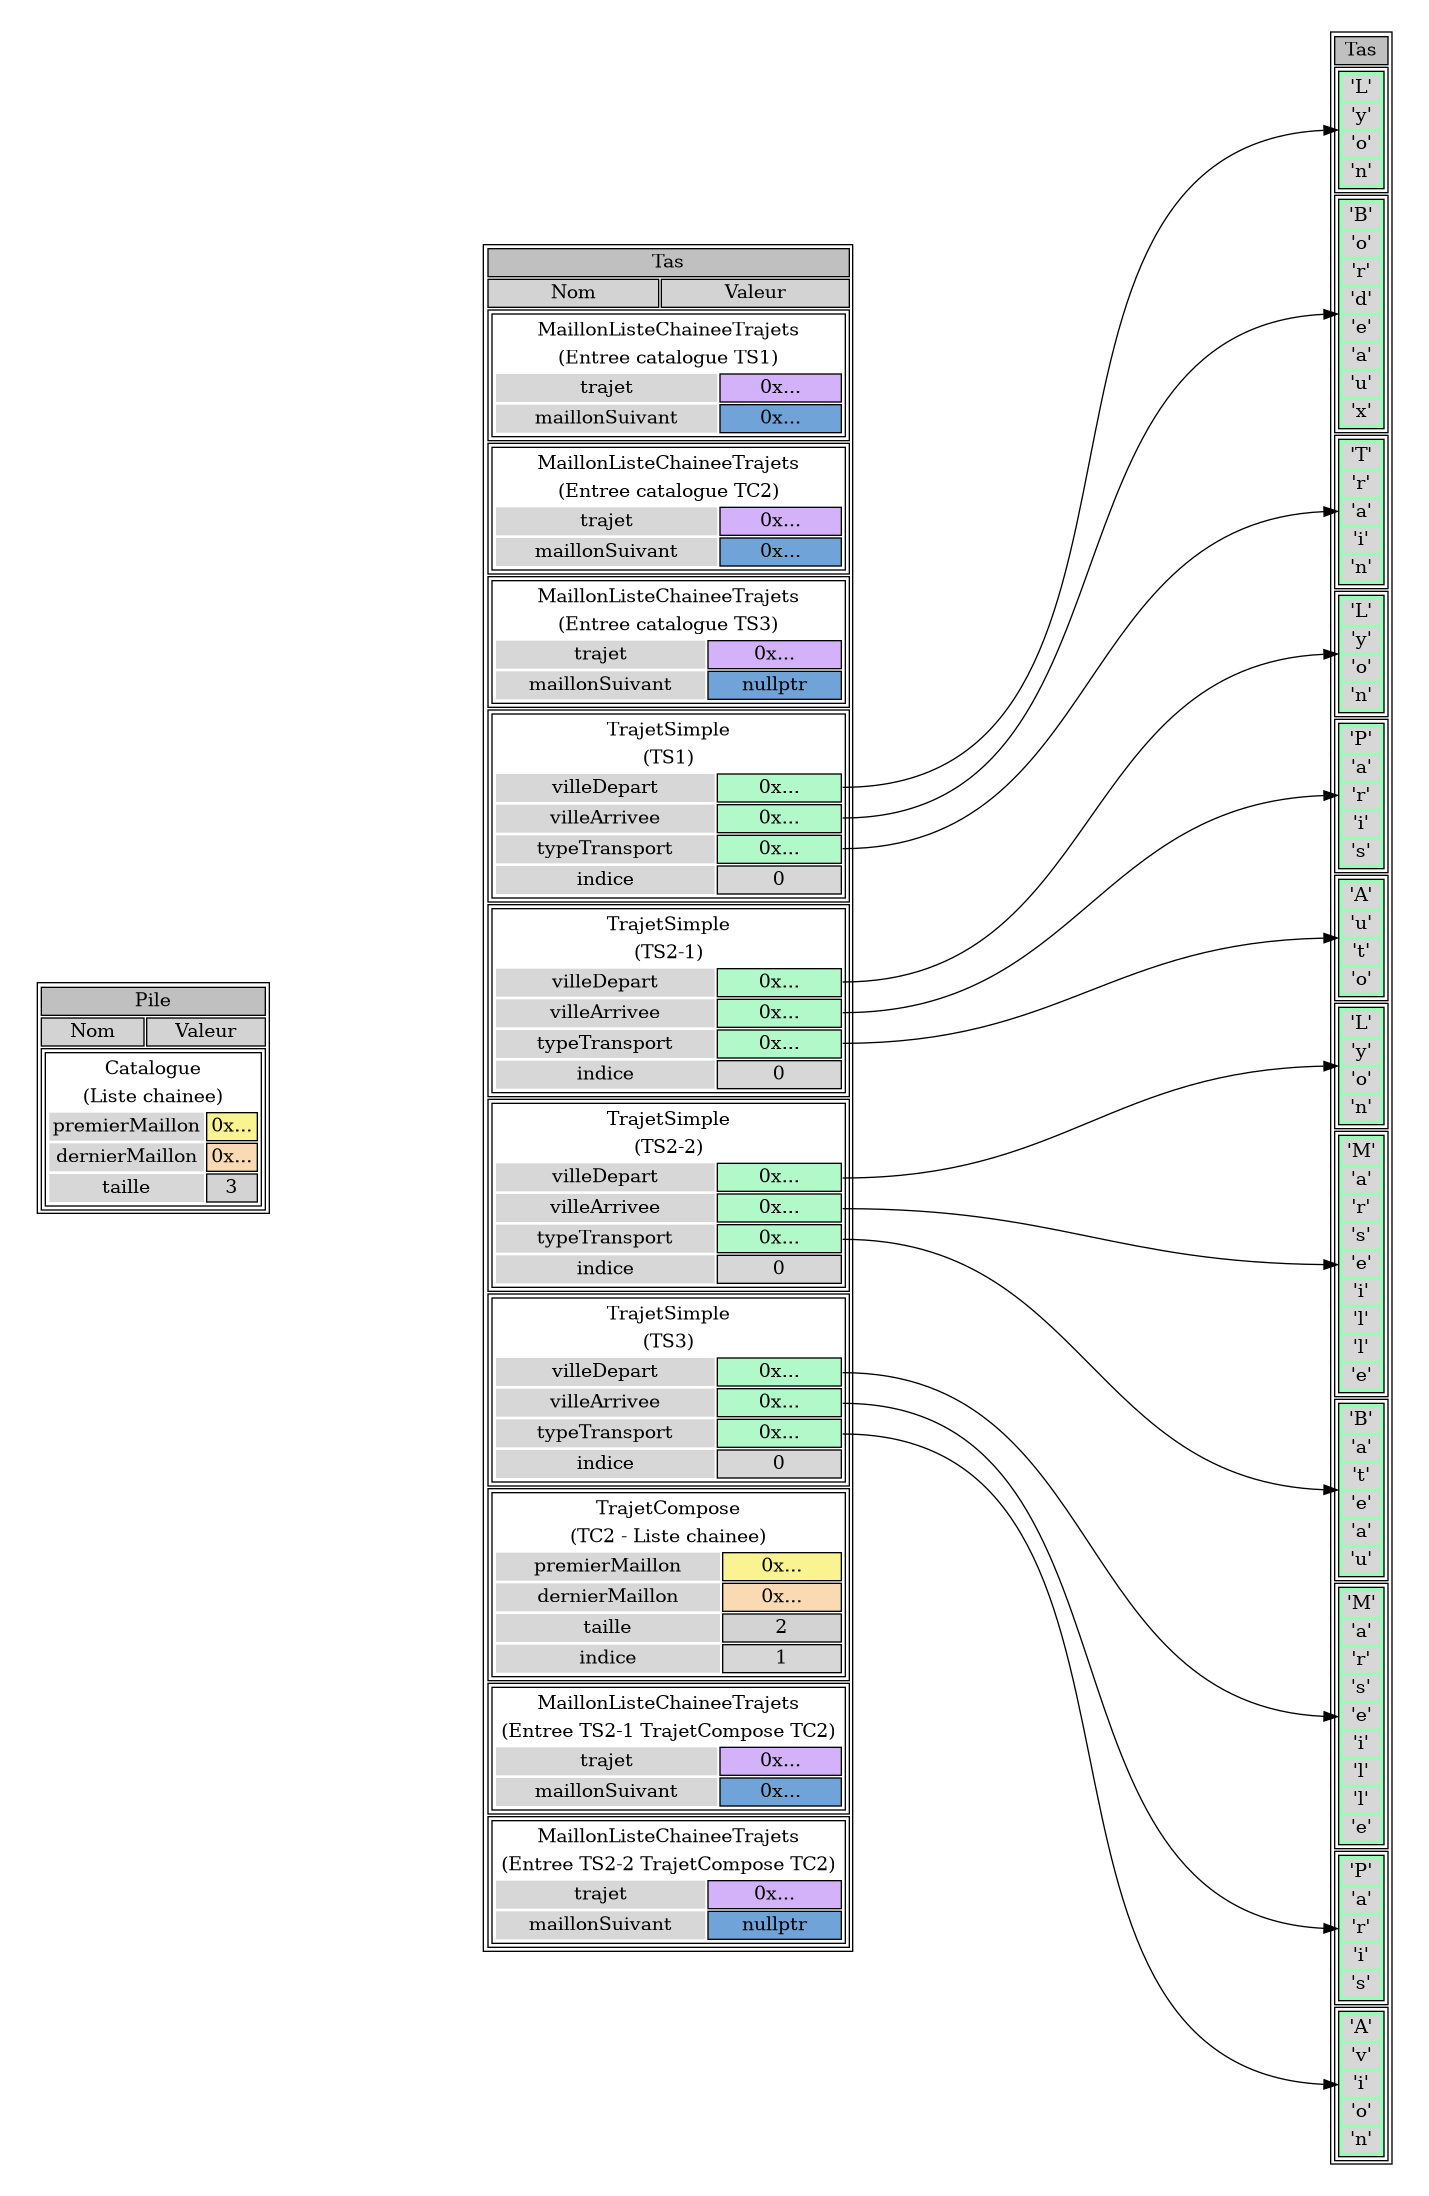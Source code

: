 @startuml

digraph memory {

  splines = true;
  nodesep = 2;
  ordering=out;

  subgraph cluster_0 {
  color=none;

  pile
  [
  shape = none
  label = <<table border="1" cellspacing="2">

  <tr><td colspan="2" border="1" bgcolor="gray">Pile</td></tr>
  <tr><td border="1" bgcolor="lightgray">Nom</td><td border="1" bgcolor="lightgray">Valeur</td></tr>

  'Zone memoire du catalogue'
  <tr>
  <td colspan="2">
  <table>
  <tr>
  <td colspan="2" border="0">Catalogue</td>
  </tr>
  <tr>
  <td colspan="2" border="0">(Liste chainee)</td>
  </tr>

  <tr>
  <td bgcolor="#d7d7d7" border="0">premierMaillon</td>
  <td bgcolor="#faf391" border="1" port="cpm">0x...</td>
  </tr>

  <tr>
  <td bgcolor="#d7d7d7" border="0">dernierMaillon</td>
  <td bgcolor="#f9dab2" border="1" port="cdm">0x...</td>
  </tr>

  <tr>
  <td bgcolor="#d7d7d7" border="0">taille</td>
  <td bgcolor="lightgray" border="1" port="cdm">3</td>
  </tr>

  </table>
  </td>
  </tr>
  'Fin de la zone memoire du catalogue'

  </table>>
  ]

  tas
  [
  shape = none
  label = <<table border="1" cellspacing="2">

  <tr><td colspan="2" border="1" bgcolor="gray">Tas</td></tr>
  <tr><td border="1" bgcolor="lightgray">Nom</td><td border="1" bgcolor="lightgray">Valeur</td></tr>

  'Zone memoire maillon catalogue m1'
  <tr>
  <td colspan="2">
  <table>
  <tr>
  <td port="m1" colspan="2" border="0">MaillonListeChaineeTrajets</td>
  </tr>
  <tr>
  <td colspan="2" border="0">(Entree catalogue TS1)</td>
  </tr>

  <tr>
  <td bgcolor="#d7d7d7" border="0">trajet</td>
  <td bgcolor="#d3b2f9" border="1" port="m1t">0x...</td>
  </tr>

  <tr>
  <td bgcolor="#d7d7d7" border="0">maillonSuivant</td>
  <td bgcolor="#70a3d7" border="1" port="m1ms">0x...</td>
  </tr>

  </table>
  </td>
  </tr>
  'Fin de la zone memoire maillon catalogue m1'

  'Zone memoire maillon catalogue m2'
  <tr>
  <td colspan="2">
  <table>
  <tr>
  <td port="m2" colspan="2" border="0">MaillonListeChaineeTrajets</td>
  </tr>
  <tr>
  <td colspan="2" border="0">(Entree catalogue TC2)</td>
  </tr>

  <tr>
  <td bgcolor="#d7d7d7" border="0">trajet</td>
  <td bgcolor="#d3b2f9" border="1" port="m2t">0x...</td>
  </tr>

  <tr>
  <td bgcolor="#d7d7d7" border="0">maillonSuivant</td>
  <td bgcolor="#70a3d7" border="1" port="m2ms">0x...</td>
  </tr>

  </table>
  </td>
  </tr>
  'Fin de la zone memoire maillon catalogue m2'

  'Zone memoire maillon catalogue m3'
  <tr>
  <td colspan="2">
  <table>
  <tr>
  <td port="m3" colspan="2" border="0">MaillonListeChaineeTrajets</td>
  </tr>
  <tr>
  <td colspan="2" border="0">(Entree catalogue TS3)</td>
  </tr>

  <tr>
  <td bgcolor="#d7d7d7" border="0">trajet</td>
  <td bgcolor="#d3b2f9" border="1" port="m3t">0x...</td>
  </tr>

  <tr>
  <td bgcolor="#d7d7d7" border="0">maillonSuivant</td>
  <td bgcolor="#70a3d7" border="1" port="m3ms">nullptr</td>
  </tr>

  </table>
  </td>
  </tr>
  'Fin de la zone memoire maillon catalogue m3'

  'Zone memoire trajet simple TS1'
  <tr>
  <td colspan="2">
  <table>
  <tr>
  <td port="ts1" colspan="2" border="0">TrajetSimple</td>
  </tr>
  <tr>
  <td colspan="2" border="0">(TS1)</td>
  </tr>

  <tr>
  <td bgcolor="#d7d7d7" border="0">villeDepart</td>
  <td bgcolor="#b2f9ca" port="ts1villedep" border="1">0x...</td>
  </tr>

  <tr>
  <td bgcolor="#d7d7d7" border="0">villeArrivee</td>
  <td bgcolor="#b2f9ca" port="ts1villearr" border="1">0x...</td>
  </tr>

  <tr>
  <td bgcolor="#d7d7d7" border="0">typeTransport</td>
  <td bgcolor="#b2f9ca" port="ts1typetransp" border="1">0x...</td>
  </tr>

  <tr>
  <td bgcolor="#d7d7d7" border="0">indice</td>
  <td bgcolor="#d7d7d7" border="1">0</td>
  </tr>

  </table>
  </td>
  </tr>
  'Fin de la zone memoire TS1'

  'Zone memoire trajet simple TS2-1'
  <tr>
  <td colspan="2">
  <table>
  <tr>
  <td port="ts2_1" colspan="2" border="0">TrajetSimple</td>
  </tr>
  <tr>
  <td colspan="2" border="0">(TS2-1)</td>
  </tr>

  <tr>
  <td bgcolor="#d7d7d7" border="0">villeDepart</td>
  <td bgcolor="#b2f9ca" port="ts2_1villedep" border="1">0x...</td>
  </tr>

  <tr>
  <td bgcolor="#d7d7d7" border="0">villeArrivee</td>
  <td bgcolor="#b2f9ca" port="ts2_1villearr" border="1">0x...</td>
  </tr>

  <tr>
  <td bgcolor="#d7d7d7" border="0">typeTransport</td>
  <td bgcolor="#b2f9ca" port="ts2_1typetransp" border="1">0x...</td>
  </tr>

  <tr>
  <td bgcolor="#d7d7d7" border="0">indice</td>
  <td bgcolor="#d7d7d7" border="1">0</td>
  </tr>

  </table>
  </td>
  </tr>
  'Fin de la zone memoire TS2-1'

  'Zone memoire trajet simple TS2-2'
  <tr>
  <td colspan="2">
  <table>
  <tr>
  <td port="ts2_2" colspan="2" border="0">TrajetSimple</td>
  </tr>
  <tr>
  <td colspan="2" border="0">(TS2-2)</td>
  </tr>

  <tr>
  <td bgcolor="#d7d7d7" border="0">villeDepart</td>
  <td bgcolor="#b2f9ca" port="ts2_2villedep" border="1">0x...</td>
  </tr>

  <tr>
  <td bgcolor="#d7d7d7" border="0">villeArrivee</td>
  <td bgcolor="#b2f9ca" port="ts2_2villearr" border="1">0x...</td>
  </tr>

  <tr>
  <td bgcolor="#d7d7d7" border="0">typeTransport</td>
  <td bgcolor="#b2f9ca" port="ts2_2typetransp" border="1">0x...</td>
  </tr>

  <tr>
  <td bgcolor="#d7d7d7" border="0">indice</td>
  <td bgcolor="#d7d7d7" border="1">0</td>
  </tr>

  </table>
  </td>
  </tr>
  'Fin de la zone memoire TS2-2'

  'Zone memoire trajet simple TS3'
  <tr>
  <td colspan="2">
  <table>
  <tr>
  <td port="ts3" colspan="2" border="0">TrajetSimple</td>
  </tr>
  <tr>
  <td colspan="2" border="0">(TS3)</td>
  </tr>

  <tr>
  <td bgcolor="#d7d7d7" border="0">villeDepart</td>
  <td bgcolor="#b2f9ca" port="ts3villedep" border="1">0x...</td>
  </tr>

  <tr>
  <td bgcolor="#d7d7d7" border="0">villeArrivee</td>
  <td bgcolor="#b2f9ca" port="ts3villearr" border="1">0x...</td>
  </tr>

  <tr>
  <td bgcolor="#d7d7d7" border="0">typeTransport</td>
  <td bgcolor="#b2f9ca" port="ts3typetransp" border="1">0x...</td>
  </tr>

  <tr>
  <td bgcolor="#d7d7d7" border="0">indice</td>
  <td bgcolor="#d7d7d7" border="1">0</td>
  </tr>

  </table>
  </td>
  </tr>
  'Fin de la zone memoire TS3'

  'Zone memoire trajet simple TC2'
  <tr>
  <td colspan="2">
  <table>
  <tr>
  <td port="tc2" colspan="2" border="0">TrajetCompose</td>
  </tr>
  <tr>
  <td colspan="2" border="0">(TC2 - Liste chainee)</td>
  </tr>

  <tr>
  <td bgcolor="#d7d7d7" border="0">premierMaillon</td>
  <td bgcolor="#faf391" port="tc2pm" border="1">0x...</td>
  </tr>

  <tr>
  <td bgcolor="#d7d7d7" border="0">dernierMaillon</td>
  <td bgcolor="#f9dab2" port="tc2dm" border="1">0x...</td>
  </tr>

  <tr>
  <td bgcolor="#d7d7d7" border="0">taille</td>
  <td bgcolor="lightgray" border="1" port="cdm">2</td>
  </tr>

  <tr>
  <td bgcolor="#d7d7d7" border="0">indice</td>
  <td bgcolor="#d7d7d7" border="1">1</td>
  </tr>

  </table>
  </td>
  </tr>
  'Fin de la zone memoire TC2'

  'Zone memoire maillon trajet compose mtc1'
  <tr>
  <td colspan="2">
  <table>
  <tr>
  <td port="mtc2_1" colspan="2" border="0">MaillonListeChaineeTrajets</td>
  </tr>
  <tr>
  <td colspan="2" border="0">(Entree TS2-1 TrajetCompose TC2)</td>
  </tr>

  <tr>
  <td bgcolor="#d7d7d7" border="0">trajet</td>
  <td bgcolor="#d3b2f9" border="1" port="mtc2_1t">0x...</td>
  </tr>

  <tr>
  <td bgcolor="#d7d7d7" border="0">maillonSuivant</td>
  <td bgcolor="#70a3d7" border="1" port="mtc2_1ms">0x...</td>
  </tr>

  </table>
  </td>
  </tr>
  'Fin de la zone memoire maillon catalogue mtc1'

  'Zone memoire maillon trajet compose mtc2'
  <tr>
  <td colspan="2">
  <table>
  <tr>
  <td port="mtc2_2" colspan="2" border="0">MaillonListeChaineeTrajets</td>
  </tr>
  <tr>
  <td colspan="2" border="0">(Entree TS2-2 TrajetCompose TC2)</td>
  </tr>

  <tr>
  <td bgcolor="#d7d7d7" border="0">trajet</td>
  <td bgcolor="#d3b2f9" border="1" port="mtc2_2t">0x...</td>
  </tr>

  <tr>
  <td bgcolor="#d7d7d7" border="0">maillonSuivant</td>
  <td bgcolor="#70a3d7" border="1" port="mtc2_2ms">nullptr</td>
  </tr>

  </table>
  </td>
  </tr>
  'Fin de la zone memoire maillon catalogue mtc2'

  </table>>
  ]

  tas2
  [
  shape = none
  label = <<table border="1" cellspacing="2">

  <tr><td colspan="2" border="1" bgcolor="gray">Tas</td></tr>

  'Zone memoire chaine de caracteres 1'
  <tr><td colspan="2">
  <table bgcolor="#96fcb6" port="str1">
  <tr><td bgcolor="#d7d7d7" border="0">'L'</td></tr>
  <tr><td bgcolor="#d7d7d7" border="0">'y'</td></tr>
  <tr><td bgcolor="#d7d7d7" border="0">'o'</td></tr>
  <tr><td bgcolor="#d7d7d7" border="0">'n'</td></tr>
  </table>
  </td></tr>
  'Fin de la zone memoire chaine de caracteres 1'

  'Zone memoire chaine de caracteres 2'
  <tr><td colspan="2">
  <table bgcolor="#96fcb6" port="str2">
  <tr><td bgcolor="#d7d7d7" border="0">'B'</td></tr>
  <tr><td bgcolor="#d7d7d7" border="0">'o'</td></tr>
  <tr><td bgcolor="#d7d7d7" border="0">'r'</td></tr>
  <tr><td bgcolor="#d7d7d7" border="0">'d'</td></tr>
  <tr><td bgcolor="#d7d7d7" border="0">'e'</td></tr>
  <tr><td bgcolor="#d7d7d7" border="0">'a'</td></tr>
  <tr><td bgcolor="#d7d7d7" border="0">'u'</td></tr>
  <tr><td bgcolor="#d7d7d7" border="0">'x'</td></tr>
  </table>
  </td></tr>
  'Fin de la zone memoire chaine de caracteres 2'

  'Zone memoire chaine de caracteres 3'
  <tr><td colspan="2">
  <table bgcolor="#96fcb6" port="str3">
  <tr><td bgcolor="#d7d7d7" border="0">'T'</td></tr>
  <tr><td bgcolor="#d7d7d7" border="0">'r'</td></tr>
  <tr><td bgcolor="#d7d7d7" border="0">'a'</td></tr>
  <tr><td bgcolor="#d7d7d7" border="0">'i'</td></tr>
  <tr><td bgcolor="#d7d7d7" border="0">'n'</td></tr>
  </table>
  </td></tr>
  'Fin de la zone memoire chaine de caracteres 3'

  'Zone memoire chaine de caracteres 4'
  <tr><td colspan="2">
  <table bgcolor="#96fcb6" port="str4">
  <tr><td bgcolor="#d7d7d7" border="0">'L'</td></tr>
  <tr><td bgcolor="#d7d7d7" border="0">'y'</td></tr>
  <tr><td bgcolor="#d7d7d7" border="0">'o'</td></tr>
  <tr><td bgcolor="#d7d7d7" border="0">'n'</td></tr>
  </table>
  </td></tr>
  'Fin de la zone memoire chaine de caracteres 4'

  'Zone memoire chaine de caracteres 5'
  <tr><td colspan="2">
  <table bgcolor="#96fcb6" port="str5">
  <tr><td bgcolor="#d7d7d7" border="0">'P'</td></tr>
  <tr><td bgcolor="#d7d7d7" border="0">'a'</td></tr>
  <tr><td bgcolor="#d7d7d7" border="0">'r'</td></tr>
  <tr><td bgcolor="#d7d7d7" border="0">'i'</td></tr>
  <tr><td bgcolor="#d7d7d7" border="0">'s'</td></tr>
  </table>
  </td></tr>
  'Fin de la zone memoire chaine de caracteres 5'

  'Zone memoire chaine de caracteres 6'
  <tr><td colspan="2">
  <table bgcolor="#96fcb6" port="str6">
  <tr><td bgcolor="#d7d7d7" border="0">'A'</td></tr>
  <tr><td bgcolor="#d7d7d7" border="0">'u'</td></tr>
  <tr><td bgcolor="#d7d7d7" border="0">'t'</td></tr>
  <tr><td bgcolor="#d7d7d7" border="0">'o'</td></tr>
  </table>
  </td></tr>
  'Fin de la zone memoire chaine de caracteres 6'

  'Zone memoire chaine de caracteres 7'
  <tr><td colspan="2">
  <table bgcolor="#96fcb6" port="str7">
  <tr><td bgcolor="#d7d7d7" border="0">'L'</td></tr>
  <tr><td bgcolor="#d7d7d7" border="0">'y'</td></tr>
  <tr><td bgcolor="#d7d7d7" border="0">'o'</td></tr>
  <tr><td bgcolor="#d7d7d7" border="0">'n'</td></tr>
  </table>
  </td></tr>
  'Fin de la zone memoire chaine de caracteres 7'

  'Zone memoire chaine de caracteres 8'
  <tr><td colspan="2">
  <table bgcolor="#96fcb6" port="str8">
  <tr><td bgcolor="#d7d7d7" border="0">'M'</td></tr>
  <tr><td bgcolor="#d7d7d7" border="0">'a'</td></tr>
  <tr><td bgcolor="#d7d7d7" border="0">'r'</td></tr>
  <tr><td bgcolor="#d7d7d7" border="0">'s'</td></tr>
  <tr><td bgcolor="#d7d7d7" border="0">'e'</td></tr>
  <tr><td bgcolor="#d7d7d7" border="0">'i'</td></tr>
  <tr><td bgcolor="#d7d7d7" border="0">'l'</td></tr>
  <tr><td bgcolor="#d7d7d7" border="0">'l'</td></tr>
  <tr><td bgcolor="#d7d7d7" border="0">'e'</td></tr>
  </table>
  </td></tr>
  'Fin de la zone memoire chaine de caracteres 8'

  'Zone memoire chaine de caracteres 9'
  <tr><td colspan="2">
  <table bgcolor="#96fcb6" port="str9">
  <tr><td bgcolor="#d7d7d7" border="0">'B'</td></tr>
  <tr><td bgcolor="#d7d7d7" border="0">'a'</td></tr>
  <tr><td bgcolor="#d7d7d7" border="0">'t'</td></tr>
  <tr><td bgcolor="#d7d7d7" border="0">'e'</td></tr>
  <tr><td bgcolor="#d7d7d7" border="0">'a'</td></tr>
  <tr><td bgcolor="#d7d7d7" border="0">'u'</td></tr>
  </table>
  </td></tr>
  'Fin de la zone memoire chaine de caracteres 9'

  'Zone memoire chaine de caracteres 10'
  <tr><td colspan="2">
  <table bgcolor="#96fcb6" port="str10">
  <tr><td bgcolor="#d7d7d7" border="0">'M'</td></tr>
  <tr><td bgcolor="#d7d7d7" border="0">'a'</td></tr>
  <tr><td bgcolor="#d7d7d7" border="0">'r'</td></tr>
  <tr><td bgcolor="#d7d7d7" border="0">'s'</td></tr>
  <tr><td bgcolor="#d7d7d7" border="0">'e'</td></tr>
  <tr><td bgcolor="#d7d7d7" border="0">'i'</td></tr>
  <tr><td bgcolor="#d7d7d7" border="0">'l'</td></tr>
  <tr><td bgcolor="#d7d7d7" border="0">'l'</td></tr>
  <tr><td bgcolor="#d7d7d7" border="0">'e'</td></tr>
  </table>
  </td></tr>
  'Fin de la zone memoire chaine de caracteres 10'

  'Zone memoire chaine de caracteres 11'
  <tr><td colspan="2">
  <table bgcolor="#96fcb6" port="str11">
  <tr><td bgcolor="#d7d7d7" border="0">'P'</td></tr>
  <tr><td bgcolor="#d7d7d7" border="0">'a'</td></tr>
  <tr><td bgcolor="#d7d7d7" border="0">'r'</td></tr>
  <tr><td bgcolor="#d7d7d7" border="0">'i'</td></tr>
  <tr><td bgcolor="#d7d7d7" border="0">'s'</td></tr>
  </table>
  </td></tr>
  'Fin de la zone memoire chaine de caracteres 11'

  'Zone memoire chaine de caracteres 12'
  <tr><td colspan="2">
  <table bgcolor="#96fcb6" port="str12">
  <tr><td bgcolor="#d7d7d7" border="0">'A'</td></tr>
  <tr><td bgcolor="#d7d7d7" border="0">'v'</td></tr>
  <tr><td bgcolor="#d7d7d7" border="0">'i'</td></tr>
  <tr><td bgcolor="#d7d7d7" border="0">'o'</td></tr>
  <tr><td bgcolor="#d7d7d7" border="0">'n'</td></tr>
  </table>
  </td></tr>
  'Fin de la zone memoire chaine de caracteres 12'

  </table>>
  ]

  {rank=same; pile; tas; tas2}


  pile:cpm:e -> tas:m1:w [penwidth=2 style=invis color="#c2be6f" fillcolor="#faf391"]
  pile:cdm:e -> tas:m3:w [penwidth=2 style=invis color="#b89f80" fillcolor="#f9dab2"]

  tas:tc2pm:e -> tas:mtc2_1:e [penwidth=2 style=invis color="#c2be6f" fillcolor="#faf391"]
  tas:tc2dm:e -> tas:mtc2_2:e [penwidth=2 style=invis color="#b89f80" fillcolor="#f9dab2"]

  tas:m1ms:e -> tas:m2:e [penwidth=2 style=invis color="#5d87b3" fillcolor="#70a3d7"]
  tas:m1ms:e -> tas:m2:e [penwidth=2 style=invis color="#5d87b3" fillcolor="#70a3d7"]
  tas:m2ms:e -> tas:m3:e [penwidth=2 style=invis color="#5d87b3" fillcolor="#70a3d7"]
  tas:mtc2_1ms:e -> tas:mtc2_2:e [penwidth=2 style=invis color="#5d87b3" fillcolor="#70a3d7"]

  tas:m1t:e -> tas:ts1:e [penwidth=2 style=invis color="#86709e" fillcolor="#d3b2f9"]
  tas:m2t:e -> tas:tc2:e [penwidth=2 style=invis color="#86709e" fillcolor="#d3b2f9"]
  tas:m3t:e -> tas:ts3:e [penwidth=2 style=invis color="#86709e" fillcolor="#d3b2f9"]

  tas:mtc2_1t:e -> tas:ts2_1:e [penwidth=2 style=invis color="#86709e" fillcolor="#d3b2f9"]
  tas:mtc2_2t:e -> tas:ts2_2:e [penwidth=2 style=invis color="#86709e" fillcolor="#d3b2f9"]

  tas:ts1villedep:e -> tas2:str1
  tas:ts1villearr:e -> tas2:str2
  tas:ts1typetransp:e -> tas2:str3

  tas:ts2_1villedep:e -> tas2:str4
  tas:ts2_1villearr:e -> tas2:str5
  tas:ts2_1typetransp:e -> tas2:str6

  tas:ts2_2villedep:e -> tas2:str7
  tas:ts2_2villearr:e -> tas2:str8
  tas:ts2_2typetransp:e -> tas2:str9

  tas:ts3villedep:e -> tas2:str10
  tas:ts3villearr:e -> tas2:str11
  tas:ts3typetransp:e -> tas2:str12
  }

}

@enduml
